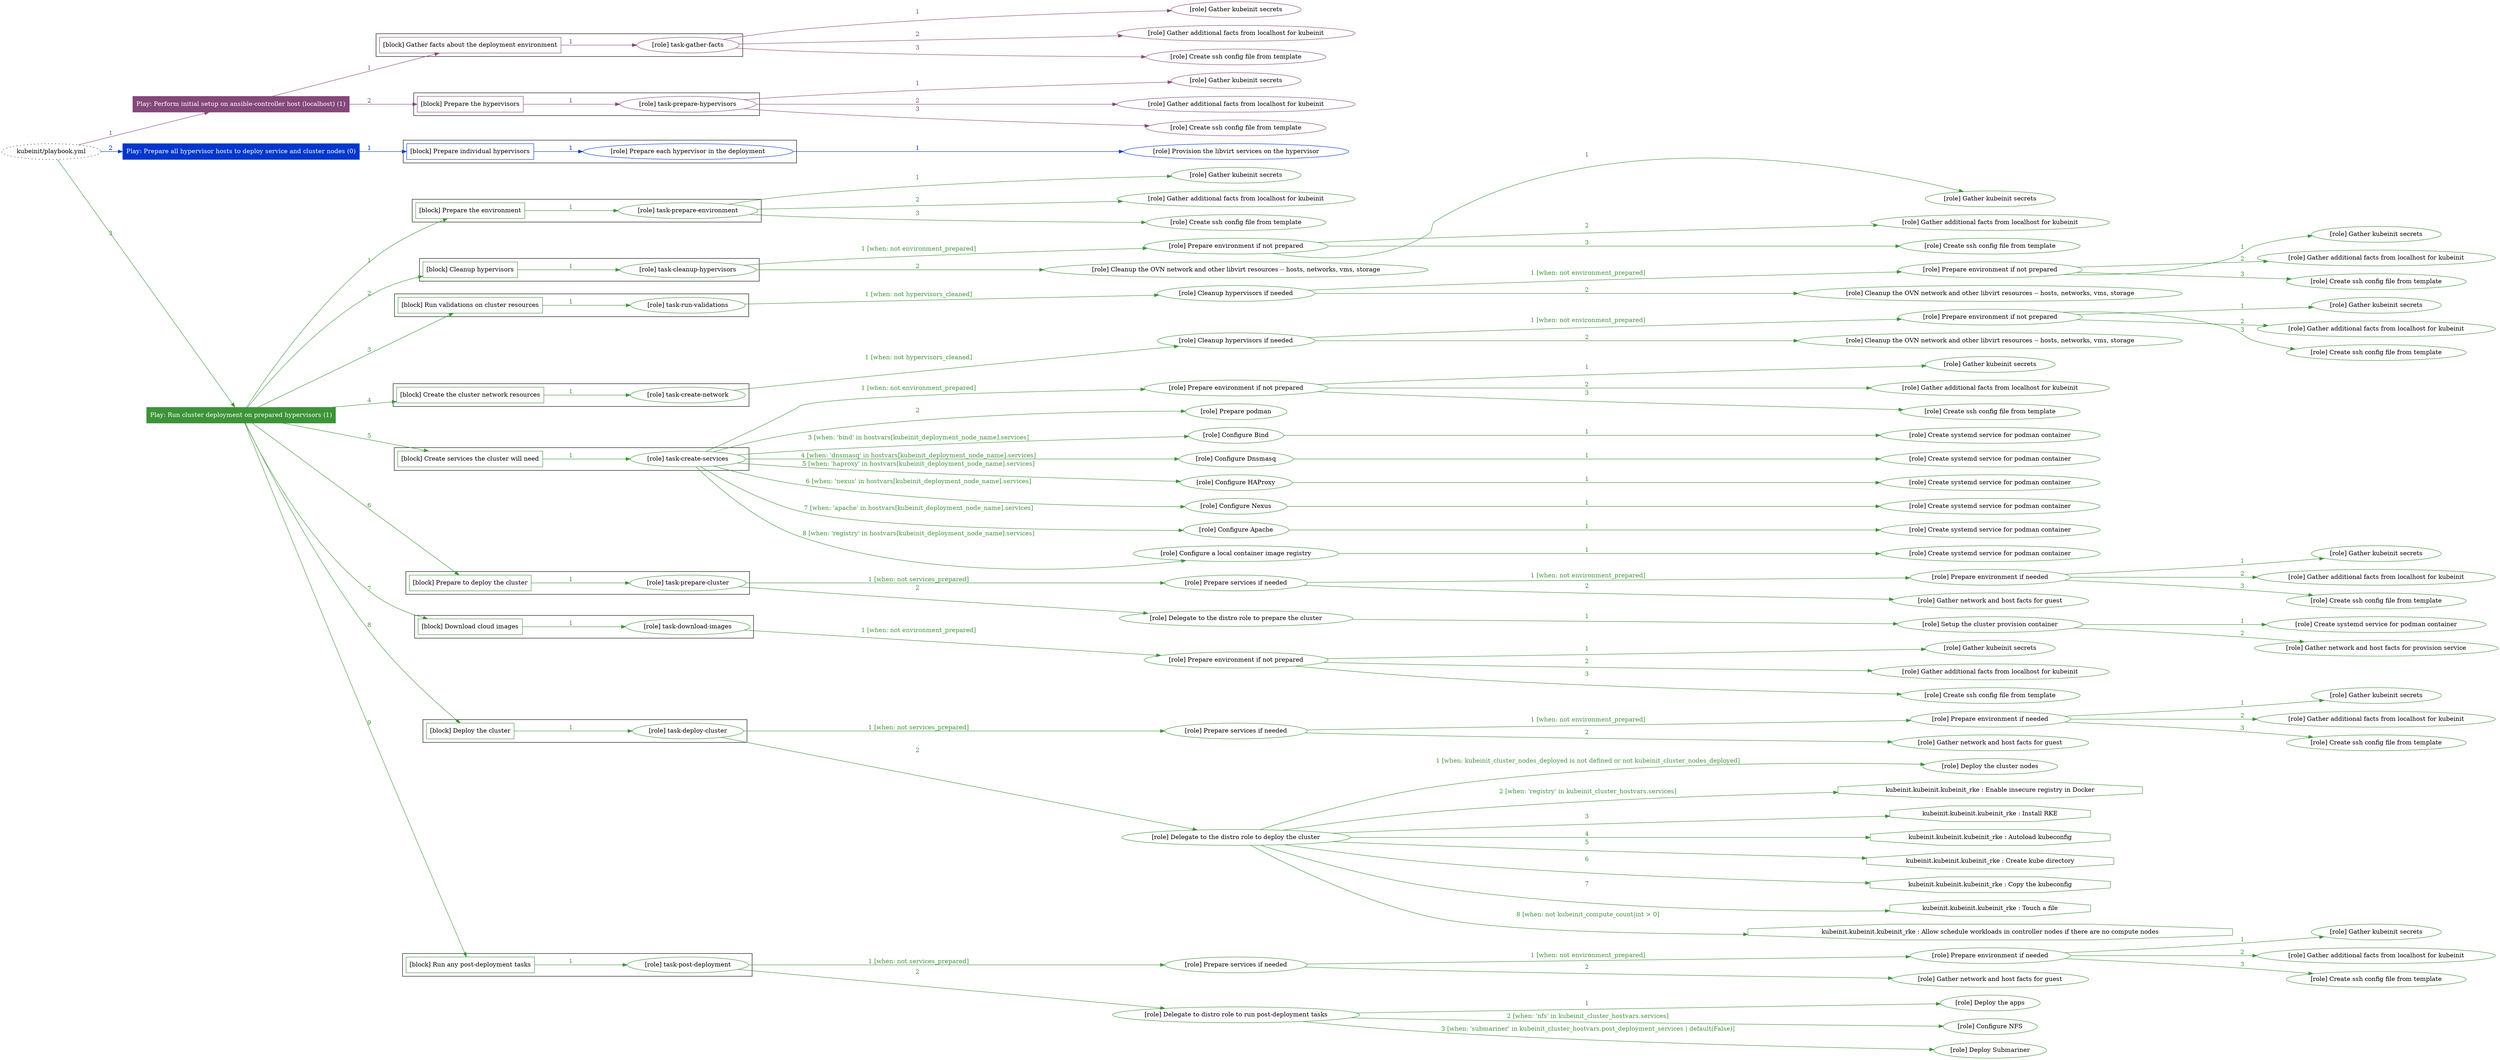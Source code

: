 digraph {
	graph [concentrate=true ordering=in rankdir=LR ratio=fill]
	edge [esep=5 sep=10]
	"kubeinit/playbook.yml" [URL="/home/runner/work/kubeinit/kubeinit/kubeinit/playbook.yml" id=playbook_2027d450 style=dotted]
	play_9237c5a7 [label="Play: Perform initial setup on ansible-controller host (localhost) (1)" URL="/home/runner/work/kubeinit/kubeinit/kubeinit/playbook.yml" color="#84487a" fontcolor="#ffffff" id=play_9237c5a7 shape=box style=filled tooltip=localhost]
	"kubeinit/playbook.yml" -> play_9237c5a7 [label="1 " color="#84487a" fontcolor="#84487a" id=edge_714810b0 labeltooltip="1 " tooltip="1 "]
	subgraph "Gather kubeinit secrets" {
		role_58789686 [label="[role] Gather kubeinit secrets" URL="/home/runner/.ansible/collections/ansible_collections/kubeinit/kubeinit/roles/kubeinit_prepare/tasks/gather_kubeinit_facts.yml" color="#84487a" id=role_58789686 tooltip="Gather kubeinit secrets"]
	}
	subgraph "Gather additional facts from localhost for kubeinit" {
		role_91de6468 [label="[role] Gather additional facts from localhost for kubeinit" URL="/home/runner/.ansible/collections/ansible_collections/kubeinit/kubeinit/roles/kubeinit_prepare/tasks/gather_kubeinit_facts.yml" color="#84487a" id=role_91de6468 tooltip="Gather additional facts from localhost for kubeinit"]
	}
	subgraph "Create ssh config file from template" {
		role_90230b14 [label="[role] Create ssh config file from template" URL="/home/runner/.ansible/collections/ansible_collections/kubeinit/kubeinit/roles/kubeinit_prepare/tasks/gather_kubeinit_facts.yml" color="#84487a" id=role_90230b14 tooltip="Create ssh config file from template"]
	}
	subgraph "task-gather-facts" {
		role_78fe81a5 [label="[role] task-gather-facts" URL="/home/runner/work/kubeinit/kubeinit/kubeinit/playbook.yml" color="#84487a" id=role_78fe81a5 tooltip="task-gather-facts"]
		role_78fe81a5 -> role_58789686 [label="1 " color="#84487a" fontcolor="#84487a" id=edge_b56892c0 labeltooltip="1 " tooltip="1 "]
		role_78fe81a5 -> role_91de6468 [label="2 " color="#84487a" fontcolor="#84487a" id=edge_c7e8b90c labeltooltip="2 " tooltip="2 "]
		role_78fe81a5 -> role_90230b14 [label="3 " color="#84487a" fontcolor="#84487a" id=edge_060eb1e7 labeltooltip="3 " tooltip="3 "]
	}
	subgraph "Gather kubeinit secrets" {
		role_3325fb07 [label="[role] Gather kubeinit secrets" URL="/home/runner/.ansible/collections/ansible_collections/kubeinit/kubeinit/roles/kubeinit_prepare/tasks/gather_kubeinit_facts.yml" color="#84487a" id=role_3325fb07 tooltip="Gather kubeinit secrets"]
	}
	subgraph "Gather additional facts from localhost for kubeinit" {
		role_bd96db1d [label="[role] Gather additional facts from localhost for kubeinit" URL="/home/runner/.ansible/collections/ansible_collections/kubeinit/kubeinit/roles/kubeinit_prepare/tasks/gather_kubeinit_facts.yml" color="#84487a" id=role_bd96db1d tooltip="Gather additional facts from localhost for kubeinit"]
	}
	subgraph "Create ssh config file from template" {
		role_e3da61bc [label="[role] Create ssh config file from template" URL="/home/runner/.ansible/collections/ansible_collections/kubeinit/kubeinit/roles/kubeinit_prepare/tasks/gather_kubeinit_facts.yml" color="#84487a" id=role_e3da61bc tooltip="Create ssh config file from template"]
	}
	subgraph "task-prepare-hypervisors" {
		role_001393ee [label="[role] task-prepare-hypervisors" URL="/home/runner/work/kubeinit/kubeinit/kubeinit/playbook.yml" color="#84487a" id=role_001393ee tooltip="task-prepare-hypervisors"]
		role_001393ee -> role_3325fb07 [label="1 " color="#84487a" fontcolor="#84487a" id=edge_133ab047 labeltooltip="1 " tooltip="1 "]
		role_001393ee -> role_bd96db1d [label="2 " color="#84487a" fontcolor="#84487a" id=edge_d750f4d6 labeltooltip="2 " tooltip="2 "]
		role_001393ee -> role_e3da61bc [label="3 " color="#84487a" fontcolor="#84487a" id=edge_063b642d labeltooltip="3 " tooltip="3 "]
	}
	subgraph "Play: Perform initial setup on ansible-controller host (localhost) (1)" {
		play_9237c5a7 -> block_d8d967ca [label=1 color="#84487a" fontcolor="#84487a" id=edge_0a6c1187 labeltooltip=1 tooltip=1]
		subgraph cluster_block_d8d967ca {
			block_d8d967ca [label="[block] Gather facts about the deployment environment" URL="/home/runner/work/kubeinit/kubeinit/kubeinit/playbook.yml" color="#84487a" id=block_d8d967ca labeltooltip="Gather facts about the deployment environment" shape=box tooltip="Gather facts about the deployment environment"]
			block_d8d967ca -> role_78fe81a5 [label="1 " color="#84487a" fontcolor="#84487a" id=edge_b5bf7c72 labeltooltip="1 " tooltip="1 "]
		}
		play_9237c5a7 -> block_9083656b [label=2 color="#84487a" fontcolor="#84487a" id=edge_4d2a726a labeltooltip=2 tooltip=2]
		subgraph cluster_block_9083656b {
			block_9083656b [label="[block] Prepare the hypervisors" URL="/home/runner/work/kubeinit/kubeinit/kubeinit/playbook.yml" color="#84487a" id=block_9083656b labeltooltip="Prepare the hypervisors" shape=box tooltip="Prepare the hypervisors"]
			block_9083656b -> role_001393ee [label="1 " color="#84487a" fontcolor="#84487a" id=edge_65f1ac18 labeltooltip="1 " tooltip="1 "]
		}
	}
	play_75069b3e [label="Play: Prepare all hypervisor hosts to deploy service and cluster nodes (0)" URL="/home/runner/work/kubeinit/kubeinit/kubeinit/playbook.yml" color="#0037cc" fontcolor="#ffffff" id=play_75069b3e shape=box style=filled tooltip="Play: Prepare all hypervisor hosts to deploy service and cluster nodes (0)"]
	"kubeinit/playbook.yml" -> play_75069b3e [label="2 " color="#0037cc" fontcolor="#0037cc" id=edge_88a913ce labeltooltip="2 " tooltip="2 "]
	subgraph "Provision the libvirt services on the hypervisor" {
		role_1c1f38bd [label="[role] Provision the libvirt services on the hypervisor" URL="/home/runner/.ansible/collections/ansible_collections/kubeinit/kubeinit/roles/kubeinit_prepare/tasks/prepare_hypervisor.yml" color="#0037cc" id=role_1c1f38bd tooltip="Provision the libvirt services on the hypervisor"]
	}
	subgraph "Prepare each hypervisor in the deployment" {
		role_4ac1670a [label="[role] Prepare each hypervisor in the deployment" URL="/home/runner/work/kubeinit/kubeinit/kubeinit/playbook.yml" color="#0037cc" id=role_4ac1670a tooltip="Prepare each hypervisor in the deployment"]
		role_4ac1670a -> role_1c1f38bd [label="1 " color="#0037cc" fontcolor="#0037cc" id=edge_b076e881 labeltooltip="1 " tooltip="1 "]
	}
	subgraph "Play: Prepare all hypervisor hosts to deploy service and cluster nodes (0)" {
		play_75069b3e -> block_b680a334 [label=1 color="#0037cc" fontcolor="#0037cc" id=edge_d9b5bfe9 labeltooltip=1 tooltip=1]
		subgraph cluster_block_b680a334 {
			block_b680a334 [label="[block] Prepare individual hypervisors" URL="/home/runner/work/kubeinit/kubeinit/kubeinit/playbook.yml" color="#0037cc" id=block_b680a334 labeltooltip="Prepare individual hypervisors" shape=box tooltip="Prepare individual hypervisors"]
			block_b680a334 -> role_4ac1670a [label="1 " color="#0037cc" fontcolor="#0037cc" id=edge_e73a31f2 labeltooltip="1 " tooltip="1 "]
		}
	}
	play_afa6e642 [label="Play: Run cluster deployment on prepared hypervisors (1)" URL="/home/runner/work/kubeinit/kubeinit/kubeinit/playbook.yml" color="#3d9438" fontcolor="#ffffff" id=play_afa6e642 shape=box style=filled tooltip=localhost]
	"kubeinit/playbook.yml" -> play_afa6e642 [label="3 " color="#3d9438" fontcolor="#3d9438" id=edge_f178d4ff labeltooltip="3 " tooltip="3 "]
	subgraph "Gather kubeinit secrets" {
		role_74044128 [label="[role] Gather kubeinit secrets" URL="/home/runner/.ansible/collections/ansible_collections/kubeinit/kubeinit/roles/kubeinit_prepare/tasks/gather_kubeinit_facts.yml" color="#3d9438" id=role_74044128 tooltip="Gather kubeinit secrets"]
	}
	subgraph "Gather additional facts from localhost for kubeinit" {
		role_c0389152 [label="[role] Gather additional facts from localhost for kubeinit" URL="/home/runner/.ansible/collections/ansible_collections/kubeinit/kubeinit/roles/kubeinit_prepare/tasks/gather_kubeinit_facts.yml" color="#3d9438" id=role_c0389152 tooltip="Gather additional facts from localhost for kubeinit"]
	}
	subgraph "Create ssh config file from template" {
		role_306a6038 [label="[role] Create ssh config file from template" URL="/home/runner/.ansible/collections/ansible_collections/kubeinit/kubeinit/roles/kubeinit_prepare/tasks/gather_kubeinit_facts.yml" color="#3d9438" id=role_306a6038 tooltip="Create ssh config file from template"]
	}
	subgraph "task-prepare-environment" {
		role_6ef5aff0 [label="[role] task-prepare-environment" URL="/home/runner/work/kubeinit/kubeinit/kubeinit/playbook.yml" color="#3d9438" id=role_6ef5aff0 tooltip="task-prepare-environment"]
		role_6ef5aff0 -> role_74044128 [label="1 " color="#3d9438" fontcolor="#3d9438" id=edge_522da910 labeltooltip="1 " tooltip="1 "]
		role_6ef5aff0 -> role_c0389152 [label="2 " color="#3d9438" fontcolor="#3d9438" id=edge_11bf2cd9 labeltooltip="2 " tooltip="2 "]
		role_6ef5aff0 -> role_306a6038 [label="3 " color="#3d9438" fontcolor="#3d9438" id=edge_82cd6130 labeltooltip="3 " tooltip="3 "]
	}
	subgraph "Gather kubeinit secrets" {
		role_503f4e6d [label="[role] Gather kubeinit secrets" URL="/home/runner/.ansible/collections/ansible_collections/kubeinit/kubeinit/roles/kubeinit_prepare/tasks/gather_kubeinit_facts.yml" color="#3d9438" id=role_503f4e6d tooltip="Gather kubeinit secrets"]
	}
	subgraph "Gather additional facts from localhost for kubeinit" {
		role_0d5918a3 [label="[role] Gather additional facts from localhost for kubeinit" URL="/home/runner/.ansible/collections/ansible_collections/kubeinit/kubeinit/roles/kubeinit_prepare/tasks/gather_kubeinit_facts.yml" color="#3d9438" id=role_0d5918a3 tooltip="Gather additional facts from localhost for kubeinit"]
	}
	subgraph "Create ssh config file from template" {
		role_63b5b555 [label="[role] Create ssh config file from template" URL="/home/runner/.ansible/collections/ansible_collections/kubeinit/kubeinit/roles/kubeinit_prepare/tasks/gather_kubeinit_facts.yml" color="#3d9438" id=role_63b5b555 tooltip="Create ssh config file from template"]
	}
	subgraph "Prepare environment if not prepared" {
		role_4e345ba4 [label="[role] Prepare environment if not prepared" URL="/home/runner/.ansible/collections/ansible_collections/kubeinit/kubeinit/roles/kubeinit_prepare/tasks/cleanup_hypervisors.yml" color="#3d9438" id=role_4e345ba4 tooltip="Prepare environment if not prepared"]
		role_4e345ba4 -> role_503f4e6d [label="1 " color="#3d9438" fontcolor="#3d9438" id=edge_5cfb31b0 labeltooltip="1 " tooltip="1 "]
		role_4e345ba4 -> role_0d5918a3 [label="2 " color="#3d9438" fontcolor="#3d9438" id=edge_3e25cda4 labeltooltip="2 " tooltip="2 "]
		role_4e345ba4 -> role_63b5b555 [label="3 " color="#3d9438" fontcolor="#3d9438" id=edge_c25e01eb labeltooltip="3 " tooltip="3 "]
	}
	subgraph "Cleanup the OVN network and other libvirt resources -- hosts, networks, vms, storage" {
		role_21ccee74 [label="[role] Cleanup the OVN network and other libvirt resources -- hosts, networks, vms, storage" URL="/home/runner/.ansible/collections/ansible_collections/kubeinit/kubeinit/roles/kubeinit_prepare/tasks/cleanup_hypervisors.yml" color="#3d9438" id=role_21ccee74 tooltip="Cleanup the OVN network and other libvirt resources -- hosts, networks, vms, storage"]
	}
	subgraph "task-cleanup-hypervisors" {
		role_f8528b60 [label="[role] task-cleanup-hypervisors" URL="/home/runner/work/kubeinit/kubeinit/kubeinit/playbook.yml" color="#3d9438" id=role_f8528b60 tooltip="task-cleanup-hypervisors"]
		role_f8528b60 -> role_4e345ba4 [label="1 [when: not environment_prepared]" color="#3d9438" fontcolor="#3d9438" id=edge_c917aba5 labeltooltip="1 [when: not environment_prepared]" tooltip="1 [when: not environment_prepared]"]
		role_f8528b60 -> role_21ccee74 [label="2 " color="#3d9438" fontcolor="#3d9438" id=edge_560c8c40 labeltooltip="2 " tooltip="2 "]
	}
	subgraph "Gather kubeinit secrets" {
		role_751d0b9e [label="[role] Gather kubeinit secrets" URL="/home/runner/.ansible/collections/ansible_collections/kubeinit/kubeinit/roles/kubeinit_prepare/tasks/gather_kubeinit_facts.yml" color="#3d9438" id=role_751d0b9e tooltip="Gather kubeinit secrets"]
	}
	subgraph "Gather additional facts from localhost for kubeinit" {
		role_fd2665d6 [label="[role] Gather additional facts from localhost for kubeinit" URL="/home/runner/.ansible/collections/ansible_collections/kubeinit/kubeinit/roles/kubeinit_prepare/tasks/gather_kubeinit_facts.yml" color="#3d9438" id=role_fd2665d6 tooltip="Gather additional facts from localhost for kubeinit"]
	}
	subgraph "Create ssh config file from template" {
		role_dbc58e22 [label="[role] Create ssh config file from template" URL="/home/runner/.ansible/collections/ansible_collections/kubeinit/kubeinit/roles/kubeinit_prepare/tasks/gather_kubeinit_facts.yml" color="#3d9438" id=role_dbc58e22 tooltip="Create ssh config file from template"]
	}
	subgraph "Prepare environment if not prepared" {
		role_cafa7647 [label="[role] Prepare environment if not prepared" URL="/home/runner/.ansible/collections/ansible_collections/kubeinit/kubeinit/roles/kubeinit_prepare/tasks/cleanup_hypervisors.yml" color="#3d9438" id=role_cafa7647 tooltip="Prepare environment if not prepared"]
		role_cafa7647 -> role_751d0b9e [label="1 " color="#3d9438" fontcolor="#3d9438" id=edge_938a7b32 labeltooltip="1 " tooltip="1 "]
		role_cafa7647 -> role_fd2665d6 [label="2 " color="#3d9438" fontcolor="#3d9438" id=edge_c89b2196 labeltooltip="2 " tooltip="2 "]
		role_cafa7647 -> role_dbc58e22 [label="3 " color="#3d9438" fontcolor="#3d9438" id=edge_30c4d160 labeltooltip="3 " tooltip="3 "]
	}
	subgraph "Cleanup the OVN network and other libvirt resources -- hosts, networks, vms, storage" {
		role_6794b502 [label="[role] Cleanup the OVN network and other libvirt resources -- hosts, networks, vms, storage" URL="/home/runner/.ansible/collections/ansible_collections/kubeinit/kubeinit/roles/kubeinit_prepare/tasks/cleanup_hypervisors.yml" color="#3d9438" id=role_6794b502 tooltip="Cleanup the OVN network and other libvirt resources -- hosts, networks, vms, storage"]
	}
	subgraph "Cleanup hypervisors if needed" {
		role_8d647583 [label="[role] Cleanup hypervisors if needed" URL="/home/runner/.ansible/collections/ansible_collections/kubeinit/kubeinit/roles/kubeinit_validations/tasks/main.yml" color="#3d9438" id=role_8d647583 tooltip="Cleanup hypervisors if needed"]
		role_8d647583 -> role_cafa7647 [label="1 [when: not environment_prepared]" color="#3d9438" fontcolor="#3d9438" id=edge_77a8fefb labeltooltip="1 [when: not environment_prepared]" tooltip="1 [when: not environment_prepared]"]
		role_8d647583 -> role_6794b502 [label="2 " color="#3d9438" fontcolor="#3d9438" id=edge_61d5fbde labeltooltip="2 " tooltip="2 "]
	}
	subgraph "task-run-validations" {
		role_227146d9 [label="[role] task-run-validations" URL="/home/runner/work/kubeinit/kubeinit/kubeinit/playbook.yml" color="#3d9438" id=role_227146d9 tooltip="task-run-validations"]
		role_227146d9 -> role_8d647583 [label="1 [when: not hypervisors_cleaned]" color="#3d9438" fontcolor="#3d9438" id=edge_04a51a5f labeltooltip="1 [when: not hypervisors_cleaned]" tooltip="1 [when: not hypervisors_cleaned]"]
	}
	subgraph "Gather kubeinit secrets" {
		role_666f1cd3 [label="[role] Gather kubeinit secrets" URL="/home/runner/.ansible/collections/ansible_collections/kubeinit/kubeinit/roles/kubeinit_prepare/tasks/gather_kubeinit_facts.yml" color="#3d9438" id=role_666f1cd3 tooltip="Gather kubeinit secrets"]
	}
	subgraph "Gather additional facts from localhost for kubeinit" {
		role_3ed3ef86 [label="[role] Gather additional facts from localhost for kubeinit" URL="/home/runner/.ansible/collections/ansible_collections/kubeinit/kubeinit/roles/kubeinit_prepare/tasks/gather_kubeinit_facts.yml" color="#3d9438" id=role_3ed3ef86 tooltip="Gather additional facts from localhost for kubeinit"]
	}
	subgraph "Create ssh config file from template" {
		role_8566777b [label="[role] Create ssh config file from template" URL="/home/runner/.ansible/collections/ansible_collections/kubeinit/kubeinit/roles/kubeinit_prepare/tasks/gather_kubeinit_facts.yml" color="#3d9438" id=role_8566777b tooltip="Create ssh config file from template"]
	}
	subgraph "Prepare environment if not prepared" {
		role_8cefc1be [label="[role] Prepare environment if not prepared" URL="/home/runner/.ansible/collections/ansible_collections/kubeinit/kubeinit/roles/kubeinit_prepare/tasks/cleanup_hypervisors.yml" color="#3d9438" id=role_8cefc1be tooltip="Prepare environment if not prepared"]
		role_8cefc1be -> role_666f1cd3 [label="1 " color="#3d9438" fontcolor="#3d9438" id=edge_d62e12d4 labeltooltip="1 " tooltip="1 "]
		role_8cefc1be -> role_3ed3ef86 [label="2 " color="#3d9438" fontcolor="#3d9438" id=edge_cd720ee5 labeltooltip="2 " tooltip="2 "]
		role_8cefc1be -> role_8566777b [label="3 " color="#3d9438" fontcolor="#3d9438" id=edge_412f139f labeltooltip="3 " tooltip="3 "]
	}
	subgraph "Cleanup the OVN network and other libvirt resources -- hosts, networks, vms, storage" {
		role_6080cff0 [label="[role] Cleanup the OVN network and other libvirt resources -- hosts, networks, vms, storage" URL="/home/runner/.ansible/collections/ansible_collections/kubeinit/kubeinit/roles/kubeinit_prepare/tasks/cleanup_hypervisors.yml" color="#3d9438" id=role_6080cff0 tooltip="Cleanup the OVN network and other libvirt resources -- hosts, networks, vms, storage"]
	}
	subgraph "Cleanup hypervisors if needed" {
		role_3ba7ff3b [label="[role] Cleanup hypervisors if needed" URL="/home/runner/.ansible/collections/ansible_collections/kubeinit/kubeinit/roles/kubeinit_libvirt/tasks/create_network.yml" color="#3d9438" id=role_3ba7ff3b tooltip="Cleanup hypervisors if needed"]
		role_3ba7ff3b -> role_8cefc1be [label="1 [when: not environment_prepared]" color="#3d9438" fontcolor="#3d9438" id=edge_2a26990b labeltooltip="1 [when: not environment_prepared]" tooltip="1 [when: not environment_prepared]"]
		role_3ba7ff3b -> role_6080cff0 [label="2 " color="#3d9438" fontcolor="#3d9438" id=edge_08670657 labeltooltip="2 " tooltip="2 "]
	}
	subgraph "task-create-network" {
		role_ee2ec4fa [label="[role] task-create-network" URL="/home/runner/work/kubeinit/kubeinit/kubeinit/playbook.yml" color="#3d9438" id=role_ee2ec4fa tooltip="task-create-network"]
		role_ee2ec4fa -> role_3ba7ff3b [label="1 [when: not hypervisors_cleaned]" color="#3d9438" fontcolor="#3d9438" id=edge_5b5751f9 labeltooltip="1 [when: not hypervisors_cleaned]" tooltip="1 [when: not hypervisors_cleaned]"]
	}
	subgraph "Gather kubeinit secrets" {
		role_0845d761 [label="[role] Gather kubeinit secrets" URL="/home/runner/.ansible/collections/ansible_collections/kubeinit/kubeinit/roles/kubeinit_prepare/tasks/gather_kubeinit_facts.yml" color="#3d9438" id=role_0845d761 tooltip="Gather kubeinit secrets"]
	}
	subgraph "Gather additional facts from localhost for kubeinit" {
		role_0a5fd972 [label="[role] Gather additional facts from localhost for kubeinit" URL="/home/runner/.ansible/collections/ansible_collections/kubeinit/kubeinit/roles/kubeinit_prepare/tasks/gather_kubeinit_facts.yml" color="#3d9438" id=role_0a5fd972 tooltip="Gather additional facts from localhost for kubeinit"]
	}
	subgraph "Create ssh config file from template" {
		role_0f354f6d [label="[role] Create ssh config file from template" URL="/home/runner/.ansible/collections/ansible_collections/kubeinit/kubeinit/roles/kubeinit_prepare/tasks/gather_kubeinit_facts.yml" color="#3d9438" id=role_0f354f6d tooltip="Create ssh config file from template"]
	}
	subgraph "Prepare environment if not prepared" {
		role_a86260d0 [label="[role] Prepare environment if not prepared" URL="/home/runner/.ansible/collections/ansible_collections/kubeinit/kubeinit/roles/kubeinit_services/tasks/main.yml" color="#3d9438" id=role_a86260d0 tooltip="Prepare environment if not prepared"]
		role_a86260d0 -> role_0845d761 [label="1 " color="#3d9438" fontcolor="#3d9438" id=edge_d6f0edf2 labeltooltip="1 " tooltip="1 "]
		role_a86260d0 -> role_0a5fd972 [label="2 " color="#3d9438" fontcolor="#3d9438" id=edge_20f195a8 labeltooltip="2 " tooltip="2 "]
		role_a86260d0 -> role_0f354f6d [label="3 " color="#3d9438" fontcolor="#3d9438" id=edge_32b8beb1 labeltooltip="3 " tooltip="3 "]
	}
	subgraph "Prepare podman" {
		role_291deb92 [label="[role] Prepare podman" URL="/home/runner/.ansible/collections/ansible_collections/kubeinit/kubeinit/roles/kubeinit_services/tasks/00_create_service_pod.yml" color="#3d9438" id=role_291deb92 tooltip="Prepare podman"]
	}
	subgraph "Create systemd service for podman container" {
		role_745bef47 [label="[role] Create systemd service for podman container" URL="/home/runner/.ansible/collections/ansible_collections/kubeinit/kubeinit/roles/kubeinit_bind/tasks/main.yml" color="#3d9438" id=role_745bef47 tooltip="Create systemd service for podman container"]
	}
	subgraph "Configure Bind" {
		role_a20dfe03 [label="[role] Configure Bind" URL="/home/runner/.ansible/collections/ansible_collections/kubeinit/kubeinit/roles/kubeinit_services/tasks/start_services_containers.yml" color="#3d9438" id=role_a20dfe03 tooltip="Configure Bind"]
		role_a20dfe03 -> role_745bef47 [label="1 " color="#3d9438" fontcolor="#3d9438" id=edge_30544207 labeltooltip="1 " tooltip="1 "]
	}
	subgraph "Create systemd service for podman container" {
		role_906f5157 [label="[role] Create systemd service for podman container" URL="/home/runner/.ansible/collections/ansible_collections/kubeinit/kubeinit/roles/kubeinit_dnsmasq/tasks/main.yml" color="#3d9438" id=role_906f5157 tooltip="Create systemd service for podman container"]
	}
	subgraph "Configure Dnsmasq" {
		role_8f70bcc2 [label="[role] Configure Dnsmasq" URL="/home/runner/.ansible/collections/ansible_collections/kubeinit/kubeinit/roles/kubeinit_services/tasks/start_services_containers.yml" color="#3d9438" id=role_8f70bcc2 tooltip="Configure Dnsmasq"]
		role_8f70bcc2 -> role_906f5157 [label="1 " color="#3d9438" fontcolor="#3d9438" id=edge_8310b4fc labeltooltip="1 " tooltip="1 "]
	}
	subgraph "Create systemd service for podman container" {
		role_d40f82b1 [label="[role] Create systemd service for podman container" URL="/home/runner/.ansible/collections/ansible_collections/kubeinit/kubeinit/roles/kubeinit_haproxy/tasks/main.yml" color="#3d9438" id=role_d40f82b1 tooltip="Create systemd service for podman container"]
	}
	subgraph "Configure HAProxy" {
		role_9150f9b5 [label="[role] Configure HAProxy" URL="/home/runner/.ansible/collections/ansible_collections/kubeinit/kubeinit/roles/kubeinit_services/tasks/start_services_containers.yml" color="#3d9438" id=role_9150f9b5 tooltip="Configure HAProxy"]
		role_9150f9b5 -> role_d40f82b1 [label="1 " color="#3d9438" fontcolor="#3d9438" id=edge_556c16b0 labeltooltip="1 " tooltip="1 "]
	}
	subgraph "Create systemd service for podman container" {
		role_ad0df6f0 [label="[role] Create systemd service for podman container" URL="/home/runner/.ansible/collections/ansible_collections/kubeinit/kubeinit/roles/kubeinit_nexus/tasks/main.yml" color="#3d9438" id=role_ad0df6f0 tooltip="Create systemd service for podman container"]
	}
	subgraph "Configure Nexus" {
		role_4dd48c04 [label="[role] Configure Nexus" URL="/home/runner/.ansible/collections/ansible_collections/kubeinit/kubeinit/roles/kubeinit_services/tasks/start_services_containers.yml" color="#3d9438" id=role_4dd48c04 tooltip="Configure Nexus"]
		role_4dd48c04 -> role_ad0df6f0 [label="1 " color="#3d9438" fontcolor="#3d9438" id=edge_b962d665 labeltooltip="1 " tooltip="1 "]
	}
	subgraph "Create systemd service for podman container" {
		role_f9adbecc [label="[role] Create systemd service for podman container" URL="/home/runner/.ansible/collections/ansible_collections/kubeinit/kubeinit/roles/kubeinit_apache/tasks/main.yml" color="#3d9438" id=role_f9adbecc tooltip="Create systemd service for podman container"]
	}
	subgraph "Configure Apache" {
		role_4af72bb6 [label="[role] Configure Apache" URL="/home/runner/.ansible/collections/ansible_collections/kubeinit/kubeinit/roles/kubeinit_services/tasks/start_services_containers.yml" color="#3d9438" id=role_4af72bb6 tooltip="Configure Apache"]
		role_4af72bb6 -> role_f9adbecc [label="1 " color="#3d9438" fontcolor="#3d9438" id=edge_aa700812 labeltooltip="1 " tooltip="1 "]
	}
	subgraph "Create systemd service for podman container" {
		role_46aeed62 [label="[role] Create systemd service for podman container" URL="/home/runner/.ansible/collections/ansible_collections/kubeinit/kubeinit/roles/kubeinit_registry/tasks/main.yml" color="#3d9438" id=role_46aeed62 tooltip="Create systemd service for podman container"]
	}
	subgraph "Configure a local container image registry" {
		role_11ed801b [label="[role] Configure a local container image registry" URL="/home/runner/.ansible/collections/ansible_collections/kubeinit/kubeinit/roles/kubeinit_services/tasks/start_services_containers.yml" color="#3d9438" id=role_11ed801b tooltip="Configure a local container image registry"]
		role_11ed801b -> role_46aeed62 [label="1 " color="#3d9438" fontcolor="#3d9438" id=edge_c7082382 labeltooltip="1 " tooltip="1 "]
	}
	subgraph "task-create-services" {
		role_8348cb3d [label="[role] task-create-services" URL="/home/runner/work/kubeinit/kubeinit/kubeinit/playbook.yml" color="#3d9438" id=role_8348cb3d tooltip="task-create-services"]
		role_8348cb3d -> role_a86260d0 [label="1 [when: not environment_prepared]" color="#3d9438" fontcolor="#3d9438" id=edge_3f74b4d1 labeltooltip="1 [when: not environment_prepared]" tooltip="1 [when: not environment_prepared]"]
		role_8348cb3d -> role_291deb92 [label="2 " color="#3d9438" fontcolor="#3d9438" id=edge_1476dd1c labeltooltip="2 " tooltip="2 "]
		role_8348cb3d -> role_a20dfe03 [label="3 [when: 'bind' in hostvars[kubeinit_deployment_node_name].services]" color="#3d9438" fontcolor="#3d9438" id=edge_5a1a4473 labeltooltip="3 [when: 'bind' in hostvars[kubeinit_deployment_node_name].services]" tooltip="3 [when: 'bind' in hostvars[kubeinit_deployment_node_name].services]"]
		role_8348cb3d -> role_8f70bcc2 [label="4 [when: 'dnsmasq' in hostvars[kubeinit_deployment_node_name].services]" color="#3d9438" fontcolor="#3d9438" id=edge_164c205c labeltooltip="4 [when: 'dnsmasq' in hostvars[kubeinit_deployment_node_name].services]" tooltip="4 [when: 'dnsmasq' in hostvars[kubeinit_deployment_node_name].services]"]
		role_8348cb3d -> role_9150f9b5 [label="5 [when: 'haproxy' in hostvars[kubeinit_deployment_node_name].services]" color="#3d9438" fontcolor="#3d9438" id=edge_927cd28e labeltooltip="5 [when: 'haproxy' in hostvars[kubeinit_deployment_node_name].services]" tooltip="5 [when: 'haproxy' in hostvars[kubeinit_deployment_node_name].services]"]
		role_8348cb3d -> role_4dd48c04 [label="6 [when: 'nexus' in hostvars[kubeinit_deployment_node_name].services]" color="#3d9438" fontcolor="#3d9438" id=edge_9c379a90 labeltooltip="6 [when: 'nexus' in hostvars[kubeinit_deployment_node_name].services]" tooltip="6 [when: 'nexus' in hostvars[kubeinit_deployment_node_name].services]"]
		role_8348cb3d -> role_4af72bb6 [label="7 [when: 'apache' in hostvars[kubeinit_deployment_node_name].services]" color="#3d9438" fontcolor="#3d9438" id=edge_7c1db118 labeltooltip="7 [when: 'apache' in hostvars[kubeinit_deployment_node_name].services]" tooltip="7 [when: 'apache' in hostvars[kubeinit_deployment_node_name].services]"]
		role_8348cb3d -> role_11ed801b [label="8 [when: 'registry' in hostvars[kubeinit_deployment_node_name].services]" color="#3d9438" fontcolor="#3d9438" id=edge_132a9494 labeltooltip="8 [when: 'registry' in hostvars[kubeinit_deployment_node_name].services]" tooltip="8 [when: 'registry' in hostvars[kubeinit_deployment_node_name].services]"]
	}
	subgraph "Gather kubeinit secrets" {
		role_405c764f [label="[role] Gather kubeinit secrets" URL="/home/runner/.ansible/collections/ansible_collections/kubeinit/kubeinit/roles/kubeinit_prepare/tasks/gather_kubeinit_facts.yml" color="#3d9438" id=role_405c764f tooltip="Gather kubeinit secrets"]
	}
	subgraph "Gather additional facts from localhost for kubeinit" {
		role_18421580 [label="[role] Gather additional facts from localhost for kubeinit" URL="/home/runner/.ansible/collections/ansible_collections/kubeinit/kubeinit/roles/kubeinit_prepare/tasks/gather_kubeinit_facts.yml" color="#3d9438" id=role_18421580 tooltip="Gather additional facts from localhost for kubeinit"]
	}
	subgraph "Create ssh config file from template" {
		role_0de7ba81 [label="[role] Create ssh config file from template" URL="/home/runner/.ansible/collections/ansible_collections/kubeinit/kubeinit/roles/kubeinit_prepare/tasks/gather_kubeinit_facts.yml" color="#3d9438" id=role_0de7ba81 tooltip="Create ssh config file from template"]
	}
	subgraph "Prepare environment if needed" {
		role_632b443c [label="[role] Prepare environment if needed" URL="/home/runner/.ansible/collections/ansible_collections/kubeinit/kubeinit/roles/kubeinit_services/tasks/prepare_services.yml" color="#3d9438" id=role_632b443c tooltip="Prepare environment if needed"]
		role_632b443c -> role_405c764f [label="1 " color="#3d9438" fontcolor="#3d9438" id=edge_dfaaba7d labeltooltip="1 " tooltip="1 "]
		role_632b443c -> role_18421580 [label="2 " color="#3d9438" fontcolor="#3d9438" id=edge_4f49186d labeltooltip="2 " tooltip="2 "]
		role_632b443c -> role_0de7ba81 [label="3 " color="#3d9438" fontcolor="#3d9438" id=edge_f84964ff labeltooltip="3 " tooltip="3 "]
	}
	subgraph "Gather network and host facts for guest" {
		role_aec601cc [label="[role] Gather network and host facts for guest" URL="/home/runner/.ansible/collections/ansible_collections/kubeinit/kubeinit/roles/kubeinit_services/tasks/prepare_services.yml" color="#3d9438" id=role_aec601cc tooltip="Gather network and host facts for guest"]
	}
	subgraph "Prepare services if needed" {
		role_12226539 [label="[role] Prepare services if needed" URL="/home/runner/.ansible/collections/ansible_collections/kubeinit/kubeinit/roles/kubeinit_prepare/tasks/prepare_cluster.yml" color="#3d9438" id=role_12226539 tooltip="Prepare services if needed"]
		role_12226539 -> role_632b443c [label="1 [when: not environment_prepared]" color="#3d9438" fontcolor="#3d9438" id=edge_5d16ca1c labeltooltip="1 [when: not environment_prepared]" tooltip="1 [when: not environment_prepared]"]
		role_12226539 -> role_aec601cc [label="2 " color="#3d9438" fontcolor="#3d9438" id=edge_216cc26c labeltooltip="2 " tooltip="2 "]
	}
	subgraph "Create systemd service for podman container" {
		role_0df0a58b [label="[role] Create systemd service for podman container" URL="/home/runner/.ansible/collections/ansible_collections/kubeinit/kubeinit/roles/kubeinit_services/tasks/create_provision_container.yml" color="#3d9438" id=role_0df0a58b tooltip="Create systemd service for podman container"]
	}
	subgraph "Gather network and host facts for provision service" {
		role_74524c0e [label="[role] Gather network and host facts for provision service" URL="/home/runner/.ansible/collections/ansible_collections/kubeinit/kubeinit/roles/kubeinit_services/tasks/create_provision_container.yml" color="#3d9438" id=role_74524c0e tooltip="Gather network and host facts for provision service"]
	}
	subgraph "Setup the cluster provision container" {
		role_9d0aaa59 [label="[role] Setup the cluster provision container" URL="/home/runner/.ansible/collections/ansible_collections/kubeinit/kubeinit/roles/kubeinit_rke/tasks/prepare_cluster.yml" color="#3d9438" id=role_9d0aaa59 tooltip="Setup the cluster provision container"]
		role_9d0aaa59 -> role_0df0a58b [label="1 " color="#3d9438" fontcolor="#3d9438" id=edge_925155f0 labeltooltip="1 " tooltip="1 "]
		role_9d0aaa59 -> role_74524c0e [label="2 " color="#3d9438" fontcolor="#3d9438" id=edge_33e27a24 labeltooltip="2 " tooltip="2 "]
	}
	subgraph "Delegate to the distro role to prepare the cluster" {
		role_bead4a55 [label="[role] Delegate to the distro role to prepare the cluster" URL="/home/runner/.ansible/collections/ansible_collections/kubeinit/kubeinit/roles/kubeinit_prepare/tasks/prepare_cluster.yml" color="#3d9438" id=role_bead4a55 tooltip="Delegate to the distro role to prepare the cluster"]
		role_bead4a55 -> role_9d0aaa59 [label="1 " color="#3d9438" fontcolor="#3d9438" id=edge_81f6c953 labeltooltip="1 " tooltip="1 "]
	}
	subgraph "task-prepare-cluster" {
		role_a9ac01e1 [label="[role] task-prepare-cluster" URL="/home/runner/work/kubeinit/kubeinit/kubeinit/playbook.yml" color="#3d9438" id=role_a9ac01e1 tooltip="task-prepare-cluster"]
		role_a9ac01e1 -> role_12226539 [label="1 [when: not services_prepared]" color="#3d9438" fontcolor="#3d9438" id=edge_1d6433c2 labeltooltip="1 [when: not services_prepared]" tooltip="1 [when: not services_prepared]"]
		role_a9ac01e1 -> role_bead4a55 [label="2 " color="#3d9438" fontcolor="#3d9438" id=edge_a25761a0 labeltooltip="2 " tooltip="2 "]
	}
	subgraph "Gather kubeinit secrets" {
		role_b2e1f6da [label="[role] Gather kubeinit secrets" URL="/home/runner/.ansible/collections/ansible_collections/kubeinit/kubeinit/roles/kubeinit_prepare/tasks/gather_kubeinit_facts.yml" color="#3d9438" id=role_b2e1f6da tooltip="Gather kubeinit secrets"]
	}
	subgraph "Gather additional facts from localhost for kubeinit" {
		role_e9f26965 [label="[role] Gather additional facts from localhost for kubeinit" URL="/home/runner/.ansible/collections/ansible_collections/kubeinit/kubeinit/roles/kubeinit_prepare/tasks/gather_kubeinit_facts.yml" color="#3d9438" id=role_e9f26965 tooltip="Gather additional facts from localhost for kubeinit"]
	}
	subgraph "Create ssh config file from template" {
		role_282d75e4 [label="[role] Create ssh config file from template" URL="/home/runner/.ansible/collections/ansible_collections/kubeinit/kubeinit/roles/kubeinit_prepare/tasks/gather_kubeinit_facts.yml" color="#3d9438" id=role_282d75e4 tooltip="Create ssh config file from template"]
	}
	subgraph "Prepare environment if not prepared" {
		role_caee2a1e [label="[role] Prepare environment if not prepared" URL="/home/runner/.ansible/collections/ansible_collections/kubeinit/kubeinit/roles/kubeinit_libvirt/tasks/download_cloud_images.yml" color="#3d9438" id=role_caee2a1e tooltip="Prepare environment if not prepared"]
		role_caee2a1e -> role_b2e1f6da [label="1 " color="#3d9438" fontcolor="#3d9438" id=edge_1c85ffb9 labeltooltip="1 " tooltip="1 "]
		role_caee2a1e -> role_e9f26965 [label="2 " color="#3d9438" fontcolor="#3d9438" id=edge_06fa66fc labeltooltip="2 " tooltip="2 "]
		role_caee2a1e -> role_282d75e4 [label="3 " color="#3d9438" fontcolor="#3d9438" id=edge_4af3745e labeltooltip="3 " tooltip="3 "]
	}
	subgraph "task-download-images" {
		role_f5f5dc23 [label="[role] task-download-images" URL="/home/runner/work/kubeinit/kubeinit/kubeinit/playbook.yml" color="#3d9438" id=role_f5f5dc23 tooltip="task-download-images"]
		role_f5f5dc23 -> role_caee2a1e [label="1 [when: not environment_prepared]" color="#3d9438" fontcolor="#3d9438" id=edge_aaba7bf2 labeltooltip="1 [when: not environment_prepared]" tooltip="1 [when: not environment_prepared]"]
	}
	subgraph "Gather kubeinit secrets" {
		role_4c583a7f [label="[role] Gather kubeinit secrets" URL="/home/runner/.ansible/collections/ansible_collections/kubeinit/kubeinit/roles/kubeinit_prepare/tasks/gather_kubeinit_facts.yml" color="#3d9438" id=role_4c583a7f tooltip="Gather kubeinit secrets"]
	}
	subgraph "Gather additional facts from localhost for kubeinit" {
		role_631657c1 [label="[role] Gather additional facts from localhost for kubeinit" URL="/home/runner/.ansible/collections/ansible_collections/kubeinit/kubeinit/roles/kubeinit_prepare/tasks/gather_kubeinit_facts.yml" color="#3d9438" id=role_631657c1 tooltip="Gather additional facts from localhost for kubeinit"]
	}
	subgraph "Create ssh config file from template" {
		role_69951c02 [label="[role] Create ssh config file from template" URL="/home/runner/.ansible/collections/ansible_collections/kubeinit/kubeinit/roles/kubeinit_prepare/tasks/gather_kubeinit_facts.yml" color="#3d9438" id=role_69951c02 tooltip="Create ssh config file from template"]
	}
	subgraph "Prepare environment if needed" {
		role_5b8e3d5c [label="[role] Prepare environment if needed" URL="/home/runner/.ansible/collections/ansible_collections/kubeinit/kubeinit/roles/kubeinit_services/tasks/prepare_services.yml" color="#3d9438" id=role_5b8e3d5c tooltip="Prepare environment if needed"]
		role_5b8e3d5c -> role_4c583a7f [label="1 " color="#3d9438" fontcolor="#3d9438" id=edge_c22864ca labeltooltip="1 " tooltip="1 "]
		role_5b8e3d5c -> role_631657c1 [label="2 " color="#3d9438" fontcolor="#3d9438" id=edge_17e61d45 labeltooltip="2 " tooltip="2 "]
		role_5b8e3d5c -> role_69951c02 [label="3 " color="#3d9438" fontcolor="#3d9438" id=edge_28be964d labeltooltip="3 " tooltip="3 "]
	}
	subgraph "Gather network and host facts for guest" {
		role_8e8375bf [label="[role] Gather network and host facts for guest" URL="/home/runner/.ansible/collections/ansible_collections/kubeinit/kubeinit/roles/kubeinit_services/tasks/prepare_services.yml" color="#3d9438" id=role_8e8375bf tooltip="Gather network and host facts for guest"]
	}
	subgraph "Prepare services if needed" {
		role_7e1f98b3 [label="[role] Prepare services if needed" URL="/home/runner/.ansible/collections/ansible_collections/kubeinit/kubeinit/roles/kubeinit_prepare/tasks/deploy_cluster.yml" color="#3d9438" id=role_7e1f98b3 tooltip="Prepare services if needed"]
		role_7e1f98b3 -> role_5b8e3d5c [label="1 [when: not environment_prepared]" color="#3d9438" fontcolor="#3d9438" id=edge_4af9282f labeltooltip="1 [when: not environment_prepared]" tooltip="1 [when: not environment_prepared]"]
		role_7e1f98b3 -> role_8e8375bf [label="2 " color="#3d9438" fontcolor="#3d9438" id=edge_a6053ce9 labeltooltip="2 " tooltip="2 "]
	}
	subgraph "Deploy the cluster nodes" {
		role_8cd20c2b [label="[role] Deploy the cluster nodes" URL="/home/runner/.ansible/collections/ansible_collections/kubeinit/kubeinit/roles/kubeinit_rke/tasks/main.yml" color="#3d9438" id=role_8cd20c2b tooltip="Deploy the cluster nodes"]
	}
	subgraph "Delegate to the distro role to deploy the cluster" {
		role_3aa008d4 [label="[role] Delegate to the distro role to deploy the cluster" URL="/home/runner/.ansible/collections/ansible_collections/kubeinit/kubeinit/roles/kubeinit_prepare/tasks/deploy_cluster.yml" color="#3d9438" id=role_3aa008d4 tooltip="Delegate to the distro role to deploy the cluster"]
		role_3aa008d4 -> role_8cd20c2b [label="1 [when: kubeinit_cluster_nodes_deployed is not defined or not kubeinit_cluster_nodes_deployed]" color="#3d9438" fontcolor="#3d9438" id=edge_ebe99a6d labeltooltip="1 [when: kubeinit_cluster_nodes_deployed is not defined or not kubeinit_cluster_nodes_deployed]" tooltip="1 [when: kubeinit_cluster_nodes_deployed is not defined or not kubeinit_cluster_nodes_deployed]"]
		task_f6c461c4 [label="kubeinit.kubeinit.kubeinit_rke : Enable insecure registry in Docker" URL="/home/runner/.ansible/collections/ansible_collections/kubeinit/kubeinit/roles/kubeinit_rke/tasks/main.yml" color="#3d9438" id=task_f6c461c4 shape=octagon tooltip="kubeinit.kubeinit.kubeinit_rke : Enable insecure registry in Docker"]
		role_3aa008d4 -> task_f6c461c4 [label="2 [when: 'registry' in kubeinit_cluster_hostvars.services]" color="#3d9438" fontcolor="#3d9438" id=edge_a4d212a7 labeltooltip="2 [when: 'registry' in kubeinit_cluster_hostvars.services]" tooltip="2 [when: 'registry' in kubeinit_cluster_hostvars.services]"]
		task_657dfb29 [label="kubeinit.kubeinit.kubeinit_rke : Install RKE" URL="/home/runner/.ansible/collections/ansible_collections/kubeinit/kubeinit/roles/kubeinit_rke/tasks/main.yml" color="#3d9438" id=task_657dfb29 shape=octagon tooltip="kubeinit.kubeinit.kubeinit_rke : Install RKE"]
		role_3aa008d4 -> task_657dfb29 [label="3 " color="#3d9438" fontcolor="#3d9438" id=edge_67b2d721 labeltooltip="3 " tooltip="3 "]
		task_97c5bcdb [label="kubeinit.kubeinit.kubeinit_rke : Autoload kubeconfig" URL="/home/runner/.ansible/collections/ansible_collections/kubeinit/kubeinit/roles/kubeinit_rke/tasks/main.yml" color="#3d9438" id=task_97c5bcdb shape=octagon tooltip="kubeinit.kubeinit.kubeinit_rke : Autoload kubeconfig"]
		role_3aa008d4 -> task_97c5bcdb [label="4 " color="#3d9438" fontcolor="#3d9438" id=edge_158a411d labeltooltip="4 " tooltip="4 "]
		task_f9d456e5 [label="kubeinit.kubeinit.kubeinit_rke : Create kube directory" URL="/home/runner/.ansible/collections/ansible_collections/kubeinit/kubeinit/roles/kubeinit_rke/tasks/main.yml" color="#3d9438" id=task_f9d456e5 shape=octagon tooltip="kubeinit.kubeinit.kubeinit_rke : Create kube directory"]
		role_3aa008d4 -> task_f9d456e5 [label="5 " color="#3d9438" fontcolor="#3d9438" id=edge_44839426 labeltooltip="5 " tooltip="5 "]
		task_be18ee91 [label="kubeinit.kubeinit.kubeinit_rke : Copy the kubeconfig" URL="/home/runner/.ansible/collections/ansible_collections/kubeinit/kubeinit/roles/kubeinit_rke/tasks/main.yml" color="#3d9438" id=task_be18ee91 shape=octagon tooltip="kubeinit.kubeinit.kubeinit_rke : Copy the kubeconfig"]
		role_3aa008d4 -> task_be18ee91 [label="6 " color="#3d9438" fontcolor="#3d9438" id=edge_4334b08c labeltooltip="6 " tooltip="6 "]
		task_36849203 [label="kubeinit.kubeinit.kubeinit_rke : Touch a file" URL="/home/runner/.ansible/collections/ansible_collections/kubeinit/kubeinit/roles/kubeinit_rke/tasks/main.yml" color="#3d9438" id=task_36849203 shape=octagon tooltip="kubeinit.kubeinit.kubeinit_rke : Touch a file"]
		role_3aa008d4 -> task_36849203 [label="7 " color="#3d9438" fontcolor="#3d9438" id=edge_262885df labeltooltip="7 " tooltip="7 "]
		task_2cba822d [label="kubeinit.kubeinit.kubeinit_rke : Allow schedule workloads in controller nodes if there are no compute nodes" URL="/home/runner/.ansible/collections/ansible_collections/kubeinit/kubeinit/roles/kubeinit_rke/tasks/main.yml" color="#3d9438" id=task_2cba822d shape=octagon tooltip="kubeinit.kubeinit.kubeinit_rke : Allow schedule workloads in controller nodes if there are no compute nodes"]
		role_3aa008d4 -> task_2cba822d [label="8 [when: not kubeinit_compute_count|int > 0]" color="#3d9438" fontcolor="#3d9438" id=edge_3c313ebf labeltooltip="8 [when: not kubeinit_compute_count|int > 0]" tooltip="8 [when: not kubeinit_compute_count|int > 0]"]
	}
	subgraph "task-deploy-cluster" {
		role_ee4e3424 [label="[role] task-deploy-cluster" URL="/home/runner/work/kubeinit/kubeinit/kubeinit/playbook.yml" color="#3d9438" id=role_ee4e3424 tooltip="task-deploy-cluster"]
		role_ee4e3424 -> role_7e1f98b3 [label="1 [when: not services_prepared]" color="#3d9438" fontcolor="#3d9438" id=edge_c3995a79 labeltooltip="1 [when: not services_prepared]" tooltip="1 [when: not services_prepared]"]
		role_ee4e3424 -> role_3aa008d4 [label="2 " color="#3d9438" fontcolor="#3d9438" id=edge_c3f7a61f labeltooltip="2 " tooltip="2 "]
	}
	subgraph "Gather kubeinit secrets" {
		role_61b51ae1 [label="[role] Gather kubeinit secrets" URL="/home/runner/.ansible/collections/ansible_collections/kubeinit/kubeinit/roles/kubeinit_prepare/tasks/gather_kubeinit_facts.yml" color="#3d9438" id=role_61b51ae1 tooltip="Gather kubeinit secrets"]
	}
	subgraph "Gather additional facts from localhost for kubeinit" {
		role_20cc7121 [label="[role] Gather additional facts from localhost for kubeinit" URL="/home/runner/.ansible/collections/ansible_collections/kubeinit/kubeinit/roles/kubeinit_prepare/tasks/gather_kubeinit_facts.yml" color="#3d9438" id=role_20cc7121 tooltip="Gather additional facts from localhost for kubeinit"]
	}
	subgraph "Create ssh config file from template" {
		role_76532e1d [label="[role] Create ssh config file from template" URL="/home/runner/.ansible/collections/ansible_collections/kubeinit/kubeinit/roles/kubeinit_prepare/tasks/gather_kubeinit_facts.yml" color="#3d9438" id=role_76532e1d tooltip="Create ssh config file from template"]
	}
	subgraph "Prepare environment if needed" {
		role_e40a4a39 [label="[role] Prepare environment if needed" URL="/home/runner/.ansible/collections/ansible_collections/kubeinit/kubeinit/roles/kubeinit_services/tasks/prepare_services.yml" color="#3d9438" id=role_e40a4a39 tooltip="Prepare environment if needed"]
		role_e40a4a39 -> role_61b51ae1 [label="1 " color="#3d9438" fontcolor="#3d9438" id=edge_c033f9c2 labeltooltip="1 " tooltip="1 "]
		role_e40a4a39 -> role_20cc7121 [label="2 " color="#3d9438" fontcolor="#3d9438" id=edge_19c2b831 labeltooltip="2 " tooltip="2 "]
		role_e40a4a39 -> role_76532e1d [label="3 " color="#3d9438" fontcolor="#3d9438" id=edge_0d79e1b3 labeltooltip="3 " tooltip="3 "]
	}
	subgraph "Gather network and host facts for guest" {
		role_7fc4477f [label="[role] Gather network and host facts for guest" URL="/home/runner/.ansible/collections/ansible_collections/kubeinit/kubeinit/roles/kubeinit_services/tasks/prepare_services.yml" color="#3d9438" id=role_7fc4477f tooltip="Gather network and host facts for guest"]
	}
	subgraph "Prepare services if needed" {
		role_5f636c31 [label="[role] Prepare services if needed" URL="/home/runner/.ansible/collections/ansible_collections/kubeinit/kubeinit/roles/kubeinit_prepare/tasks/post_deployment.yml" color="#3d9438" id=role_5f636c31 tooltip="Prepare services if needed"]
		role_5f636c31 -> role_e40a4a39 [label="1 [when: not environment_prepared]" color="#3d9438" fontcolor="#3d9438" id=edge_1074272f labeltooltip="1 [when: not environment_prepared]" tooltip="1 [when: not environment_prepared]"]
		role_5f636c31 -> role_7fc4477f [label="2 " color="#3d9438" fontcolor="#3d9438" id=edge_28c26b26 labeltooltip="2 " tooltip="2 "]
	}
	subgraph "Deploy the apps" {
		role_484ffcda [label="[role] Deploy the apps" URL="/home/runner/.ansible/collections/ansible_collections/kubeinit/kubeinit/roles/kubeinit_rke/tasks/post_deployment_tasks.yml" color="#3d9438" id=role_484ffcda tooltip="Deploy the apps"]
	}
	subgraph "Configure NFS" {
		role_e822d37d [label="[role] Configure NFS" URL="/home/runner/.ansible/collections/ansible_collections/kubeinit/kubeinit/roles/kubeinit_rke/tasks/post_deployment_tasks.yml" color="#3d9438" id=role_e822d37d tooltip="Configure NFS"]
	}
	subgraph "Deploy Submariner" {
		role_d86d0033 [label="[role] Deploy Submariner" URL="/home/runner/.ansible/collections/ansible_collections/kubeinit/kubeinit/roles/kubeinit_rke/tasks/post_deployment_tasks.yml" color="#3d9438" id=role_d86d0033 tooltip="Deploy Submariner"]
	}
	subgraph "Delegate to distro role to run post-deployment tasks" {
		role_46c3edc7 [label="[role] Delegate to distro role to run post-deployment tasks" URL="/home/runner/.ansible/collections/ansible_collections/kubeinit/kubeinit/roles/kubeinit_prepare/tasks/post_deployment.yml" color="#3d9438" id=role_46c3edc7 tooltip="Delegate to distro role to run post-deployment tasks"]
		role_46c3edc7 -> role_484ffcda [label="1 " color="#3d9438" fontcolor="#3d9438" id=edge_7fe5c99a labeltooltip="1 " tooltip="1 "]
		role_46c3edc7 -> role_e822d37d [label="2 [when: 'nfs' in kubeinit_cluster_hostvars.services]" color="#3d9438" fontcolor="#3d9438" id=edge_8066e174 labeltooltip="2 [when: 'nfs' in kubeinit_cluster_hostvars.services]" tooltip="2 [when: 'nfs' in kubeinit_cluster_hostvars.services]"]
		role_46c3edc7 -> role_d86d0033 [label="3 [when: 'submariner' in kubeinit_cluster_hostvars.post_deployment_services | default(False)]" color="#3d9438" fontcolor="#3d9438" id=edge_717bdc4b labeltooltip="3 [when: 'submariner' in kubeinit_cluster_hostvars.post_deployment_services | default(False)]" tooltip="3 [when: 'submariner' in kubeinit_cluster_hostvars.post_deployment_services | default(False)]"]
	}
	subgraph "task-post-deployment" {
		role_98d55a15 [label="[role] task-post-deployment" URL="/home/runner/work/kubeinit/kubeinit/kubeinit/playbook.yml" color="#3d9438" id=role_98d55a15 tooltip="task-post-deployment"]
		role_98d55a15 -> role_5f636c31 [label="1 [when: not services_prepared]" color="#3d9438" fontcolor="#3d9438" id=edge_27ee0eb7 labeltooltip="1 [when: not services_prepared]" tooltip="1 [when: not services_prepared]"]
		role_98d55a15 -> role_46c3edc7 [label="2 " color="#3d9438" fontcolor="#3d9438" id=edge_a3467d95 labeltooltip="2 " tooltip="2 "]
	}
	subgraph "Play: Run cluster deployment on prepared hypervisors (1)" {
		play_afa6e642 -> block_d49aec9e [label=1 color="#3d9438" fontcolor="#3d9438" id=edge_ccb3013d labeltooltip=1 tooltip=1]
		subgraph cluster_block_d49aec9e {
			block_d49aec9e [label="[block] Prepare the environment" URL="/home/runner/work/kubeinit/kubeinit/kubeinit/playbook.yml" color="#3d9438" id=block_d49aec9e labeltooltip="Prepare the environment" shape=box tooltip="Prepare the environment"]
			block_d49aec9e -> role_6ef5aff0 [label="1 " color="#3d9438" fontcolor="#3d9438" id=edge_1005e762 labeltooltip="1 " tooltip="1 "]
		}
		play_afa6e642 -> block_c119af2d [label=2 color="#3d9438" fontcolor="#3d9438" id=edge_6b0223b7 labeltooltip=2 tooltip=2]
		subgraph cluster_block_c119af2d {
			block_c119af2d [label="[block] Cleanup hypervisors" URL="/home/runner/work/kubeinit/kubeinit/kubeinit/playbook.yml" color="#3d9438" id=block_c119af2d labeltooltip="Cleanup hypervisors" shape=box tooltip="Cleanup hypervisors"]
			block_c119af2d -> role_f8528b60 [label="1 " color="#3d9438" fontcolor="#3d9438" id=edge_774ca5f2 labeltooltip="1 " tooltip="1 "]
		}
		play_afa6e642 -> block_fee12949 [label=3 color="#3d9438" fontcolor="#3d9438" id=edge_b82d485a labeltooltip=3 tooltip=3]
		subgraph cluster_block_fee12949 {
			block_fee12949 [label="[block] Run validations on cluster resources" URL="/home/runner/work/kubeinit/kubeinit/kubeinit/playbook.yml" color="#3d9438" id=block_fee12949 labeltooltip="Run validations on cluster resources" shape=box tooltip="Run validations on cluster resources"]
			block_fee12949 -> role_227146d9 [label="1 " color="#3d9438" fontcolor="#3d9438" id=edge_1f317784 labeltooltip="1 " tooltip="1 "]
		}
		play_afa6e642 -> block_6620c53b [label=4 color="#3d9438" fontcolor="#3d9438" id=edge_6d201c0f labeltooltip=4 tooltip=4]
		subgraph cluster_block_6620c53b {
			block_6620c53b [label="[block] Create the cluster network resources" URL="/home/runner/work/kubeinit/kubeinit/kubeinit/playbook.yml" color="#3d9438" id=block_6620c53b labeltooltip="Create the cluster network resources" shape=box tooltip="Create the cluster network resources"]
			block_6620c53b -> role_ee2ec4fa [label="1 " color="#3d9438" fontcolor="#3d9438" id=edge_540f0588 labeltooltip="1 " tooltip="1 "]
		}
		play_afa6e642 -> block_d06bd2be [label=5 color="#3d9438" fontcolor="#3d9438" id=edge_05a8a679 labeltooltip=5 tooltip=5]
		subgraph cluster_block_d06bd2be {
			block_d06bd2be [label="[block] Create services the cluster will need" URL="/home/runner/work/kubeinit/kubeinit/kubeinit/playbook.yml" color="#3d9438" id=block_d06bd2be labeltooltip="Create services the cluster will need" shape=box tooltip="Create services the cluster will need"]
			block_d06bd2be -> role_8348cb3d [label="1 " color="#3d9438" fontcolor="#3d9438" id=edge_7d3fd359 labeltooltip="1 " tooltip="1 "]
		}
		play_afa6e642 -> block_14a58e26 [label=6 color="#3d9438" fontcolor="#3d9438" id=edge_d3d2a18d labeltooltip=6 tooltip=6]
		subgraph cluster_block_14a58e26 {
			block_14a58e26 [label="[block] Prepare to deploy the cluster" URL="/home/runner/work/kubeinit/kubeinit/kubeinit/playbook.yml" color="#3d9438" id=block_14a58e26 labeltooltip="Prepare to deploy the cluster" shape=box tooltip="Prepare to deploy the cluster"]
			block_14a58e26 -> role_a9ac01e1 [label="1 " color="#3d9438" fontcolor="#3d9438" id=edge_83408028 labeltooltip="1 " tooltip="1 "]
		}
		play_afa6e642 -> block_c6e55eea [label=7 color="#3d9438" fontcolor="#3d9438" id=edge_dc10abb4 labeltooltip=7 tooltip=7]
		subgraph cluster_block_c6e55eea {
			block_c6e55eea [label="[block] Download cloud images" URL="/home/runner/work/kubeinit/kubeinit/kubeinit/playbook.yml" color="#3d9438" id=block_c6e55eea labeltooltip="Download cloud images" shape=box tooltip="Download cloud images"]
			block_c6e55eea -> role_f5f5dc23 [label="1 " color="#3d9438" fontcolor="#3d9438" id=edge_45c81645 labeltooltip="1 " tooltip="1 "]
		}
		play_afa6e642 -> block_c6730bcd [label=8 color="#3d9438" fontcolor="#3d9438" id=edge_80786c74 labeltooltip=8 tooltip=8]
		subgraph cluster_block_c6730bcd {
			block_c6730bcd [label="[block] Deploy the cluster" URL="/home/runner/work/kubeinit/kubeinit/kubeinit/playbook.yml" color="#3d9438" id=block_c6730bcd labeltooltip="Deploy the cluster" shape=box tooltip="Deploy the cluster"]
			block_c6730bcd -> role_ee4e3424 [label="1 " color="#3d9438" fontcolor="#3d9438" id=edge_67f12018 labeltooltip="1 " tooltip="1 "]
		}
		play_afa6e642 -> block_a15ed92a [label=9 color="#3d9438" fontcolor="#3d9438" id=edge_6658dc74 labeltooltip=9 tooltip=9]
		subgraph cluster_block_a15ed92a {
			block_a15ed92a [label="[block] Run any post-deployment tasks" URL="/home/runner/work/kubeinit/kubeinit/kubeinit/playbook.yml" color="#3d9438" id=block_a15ed92a labeltooltip="Run any post-deployment tasks" shape=box tooltip="Run any post-deployment tasks"]
			block_a15ed92a -> role_98d55a15 [label="1 " color="#3d9438" fontcolor="#3d9438" id=edge_3ba43612 labeltooltip="1 " tooltip="1 "]
		}
	}
}
